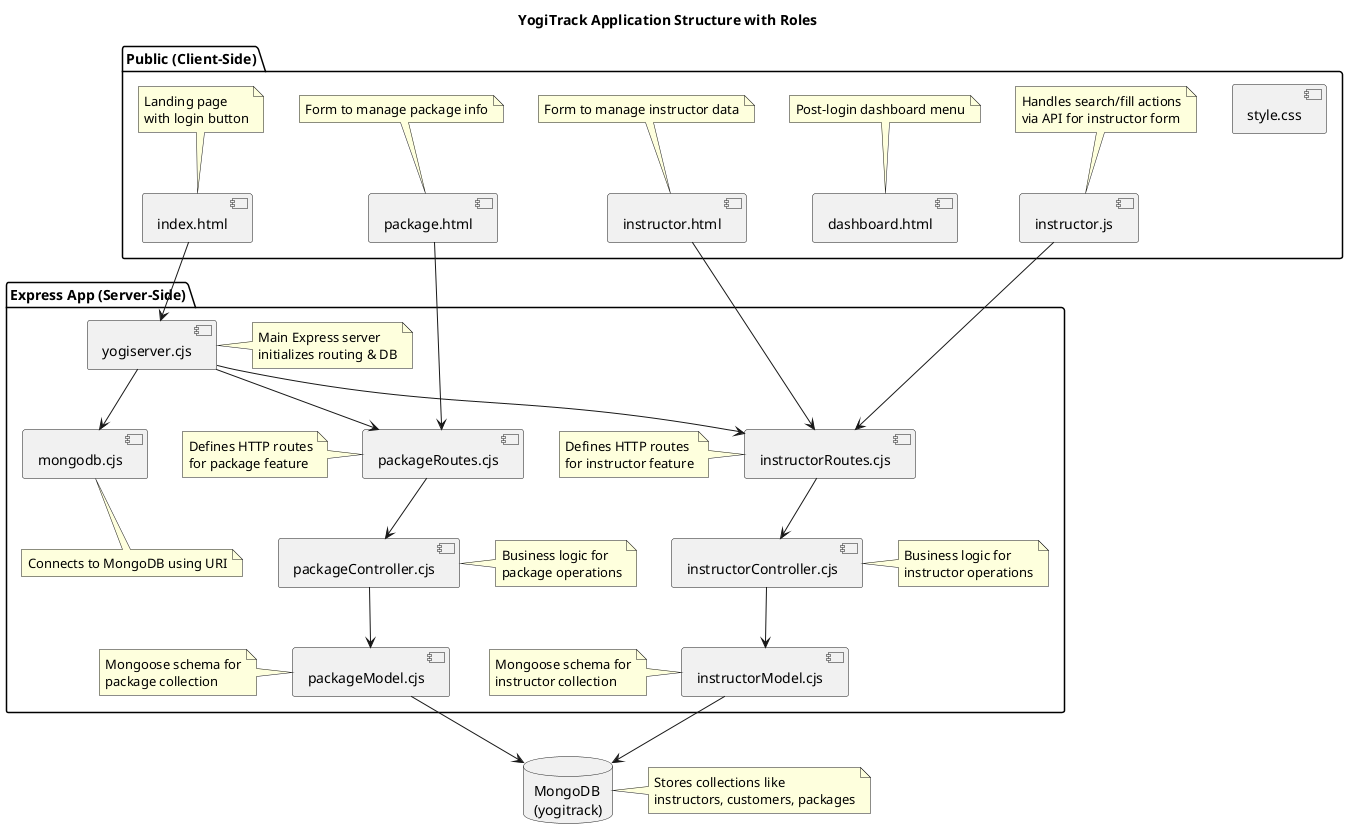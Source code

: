@startuml
title YogiTrack Application Structure with Roles

package "Public (Client-Side)" {
  [index.html]
  [dashboard.html]
  [instructor.html]
  [package.html]
  [style.css]
  [instructor.js]

  note top of [index.html]
    Landing page
    with login button
  end note

  note top of [dashboard.html]
    Post-login dashboard menu
  end note

  note top of [instructor.html]
    Form to manage instructor data
  end note

  note top of [package.html]
    Form to manage package info
  end note

  note top of [instructor.js]
    Handles search/fill actions
    via API for instructor form
  end note
}

package "Express App (Server-Side)" {
  component "yogiserver.cjs" as Server
  component "instructorRoutes.cjs" as InstructorRoutes
  component "packageRoutes.cjs" as PackageRoutes
  component "instructorController.cjs" as InstructorController
  component "packageController.cjs" as PackageController
  component "instructorModel.cjs" as InstructorModel
  component "packageModel.cjs" as PackageModel
  component "mongodb.cjs" as MongoConfig

  note right of Server
    Main Express server
    initializes routing & DB
  end note

  note left of InstructorRoutes
    Defines HTTP routes
    for instructor feature
  end note

  note left of PackageRoutes
    Defines HTTP routes
    for package feature
  end note

  note right of InstructorController
    Business logic for
    instructor operations
  end note

  note right of PackageController
    Business logic for
    package operations
  end note

  note left of InstructorModel
    Mongoose schema for
    instructor collection
  end note

  note left of PackageModel
    Mongoose schema for
    package collection
  end note

  note bottom of MongoConfig
    Connects to MongoDB using URI
  end note
}

database "MongoDB\n(yogitrack)" as DB
note right of DB
  Stores collections like
  instructors, customers, packages
end note

' Client to server
[index.html] --> Server
[instructor.html] --> InstructorRoutes
[package.html] --> PackageRoutes
[instructor.js] --> InstructorRoutes

' Express routing flow
Server --> InstructorRoutes
Server --> PackageRoutes

' Routing to controller
InstructorRoutes --> InstructorController
PackageRoutes --> PackageController

' Controller to model
InstructorController --> InstructorModel
PackageController --> PackageModel

' Model to database
InstructorModel --> DB
PackageModel --> DB

' Server uses DB config
Server --> MongoConfig
@enduml
